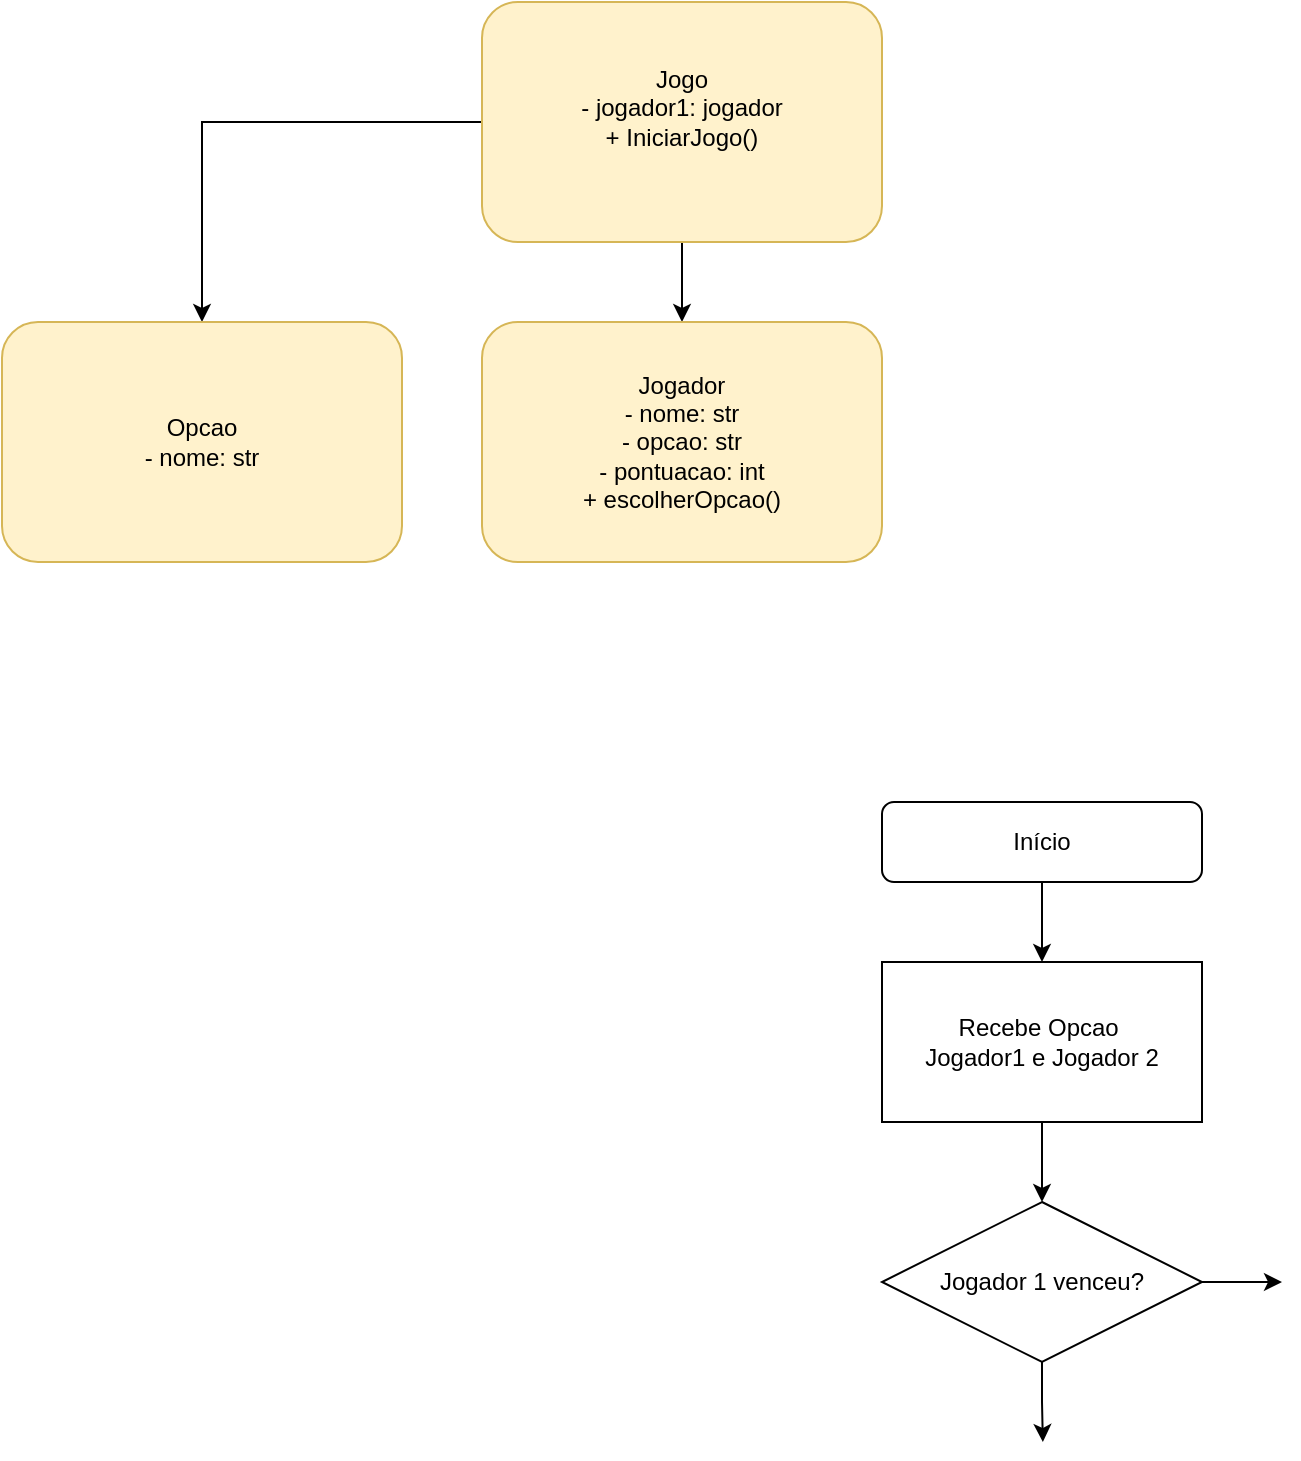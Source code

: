 <mxfile version="26.0.16">
  <diagram name="Page-1" id="74e2e168-ea6b-b213-b513-2b3c1d86103e">
    <mxGraphModel dx="790" dy="463" grid="1" gridSize="10" guides="1" tooltips="1" connect="1" arrows="1" fold="1" page="1" pageScale="1" pageWidth="1100" pageHeight="850" background="none" math="0" shadow="0">
      <root>
        <mxCell id="0" />
        <mxCell id="1" parent="0" />
        <mxCell id="ml2sPRoJSiK4M_Rv1uHc-7" style="edgeStyle=orthogonalEdgeStyle;rounded=0;orthogonalLoop=1;jettySize=auto;html=1;exitX=0.5;exitY=1;exitDx=0;exitDy=0;" edge="1" parent="1" source="ml2sPRoJSiK4M_Rv1uHc-1" target="ml2sPRoJSiK4M_Rv1uHc-3">
          <mxGeometry relative="1" as="geometry" />
        </mxCell>
        <mxCell id="ml2sPRoJSiK4M_Rv1uHc-8" style="edgeStyle=orthogonalEdgeStyle;rounded=0;orthogonalLoop=1;jettySize=auto;html=1;exitX=0;exitY=0.5;exitDx=0;exitDy=0;entryX=0.5;entryY=0;entryDx=0;entryDy=0;" edge="1" parent="1" source="ml2sPRoJSiK4M_Rv1uHc-1" target="ml2sPRoJSiK4M_Rv1uHc-4">
          <mxGeometry relative="1" as="geometry" />
        </mxCell>
        <mxCell id="ml2sPRoJSiK4M_Rv1uHc-1" value="Jogo&lt;div&gt;- jogador1: jogador&lt;/div&gt;&lt;div&gt;+ IniciarJogo()&lt;/div&gt;&lt;div&gt;&lt;br&gt;&lt;/div&gt;" style="rounded=1;whiteSpace=wrap;html=1;fillColor=#fff2cc;strokeColor=#d6b656;" vertex="1" parent="1">
          <mxGeometry x="240" width="200" height="120" as="geometry" />
        </mxCell>
        <mxCell id="ml2sPRoJSiK4M_Rv1uHc-3" value="Jogador&lt;div&gt;- nome: str&lt;/div&gt;&lt;div&gt;- opcao: str&lt;/div&gt;&lt;div&gt;- pontuacao: int&lt;/div&gt;&lt;div&gt;+ escolherOpcao()&lt;/div&gt;" style="rounded=1;whiteSpace=wrap;html=1;fillColor=#fff2cc;strokeColor=#d6b656;" vertex="1" parent="1">
          <mxGeometry x="240" y="160" width="200" height="120" as="geometry" />
        </mxCell>
        <mxCell id="ml2sPRoJSiK4M_Rv1uHc-4" value="Opcao&lt;div&gt;- nome: str&lt;/div&gt;" style="rounded=1;whiteSpace=wrap;html=1;fillColor=#fff2cc;strokeColor=#d6b656;" vertex="1" parent="1">
          <mxGeometry y="160" width="200" height="120" as="geometry" />
        </mxCell>
        <mxCell id="ml2sPRoJSiK4M_Rv1uHc-10" style="edgeStyle=orthogonalEdgeStyle;rounded=0;orthogonalLoop=1;jettySize=auto;html=1;exitX=0.5;exitY=1;exitDx=0;exitDy=0;" edge="1" parent="1" source="ml2sPRoJSiK4M_Rv1uHc-9">
          <mxGeometry relative="1" as="geometry">
            <mxPoint x="520" y="480" as="targetPoint" />
          </mxGeometry>
        </mxCell>
        <mxCell id="ml2sPRoJSiK4M_Rv1uHc-9" value="Início" style="rounded=1;whiteSpace=wrap;html=1;" vertex="1" parent="1">
          <mxGeometry x="440" y="400" width="160" height="40" as="geometry" />
        </mxCell>
        <mxCell id="ml2sPRoJSiK4M_Rv1uHc-15" style="edgeStyle=orthogonalEdgeStyle;rounded=0;orthogonalLoop=1;jettySize=auto;html=1;" edge="1" parent="1" source="ml2sPRoJSiK4M_Rv1uHc-11">
          <mxGeometry relative="1" as="geometry">
            <mxPoint x="640" y="640" as="targetPoint" />
          </mxGeometry>
        </mxCell>
        <mxCell id="ml2sPRoJSiK4M_Rv1uHc-16" style="edgeStyle=orthogonalEdgeStyle;rounded=0;orthogonalLoop=1;jettySize=auto;html=1;exitX=0.5;exitY=1;exitDx=0;exitDy=0;" edge="1" parent="1" source="ml2sPRoJSiK4M_Rv1uHc-11">
          <mxGeometry relative="1" as="geometry">
            <mxPoint x="520.435" y="720" as="targetPoint" />
          </mxGeometry>
        </mxCell>
        <mxCell id="ml2sPRoJSiK4M_Rv1uHc-11" value="Jogador 1 venceu?" style="rhombus;whiteSpace=wrap;html=1;" vertex="1" parent="1">
          <mxGeometry x="440" y="600" width="160" height="80" as="geometry" />
        </mxCell>
        <mxCell id="ml2sPRoJSiK4M_Rv1uHc-13" value="" style="edgeStyle=orthogonalEdgeStyle;rounded=0;orthogonalLoop=1;jettySize=auto;html=1;" edge="1" parent="1" source="ml2sPRoJSiK4M_Rv1uHc-12" target="ml2sPRoJSiK4M_Rv1uHc-11">
          <mxGeometry relative="1" as="geometry" />
        </mxCell>
        <mxCell id="ml2sPRoJSiK4M_Rv1uHc-12" value="Recebe Opcao&amp;nbsp;&lt;div&gt;Jogador1 e Jogador 2&lt;/div&gt;" style="rounded=0;whiteSpace=wrap;html=1;" vertex="1" parent="1">
          <mxGeometry x="440" y="480" width="160" height="80" as="geometry" />
        </mxCell>
      </root>
    </mxGraphModel>
  </diagram>
</mxfile>
